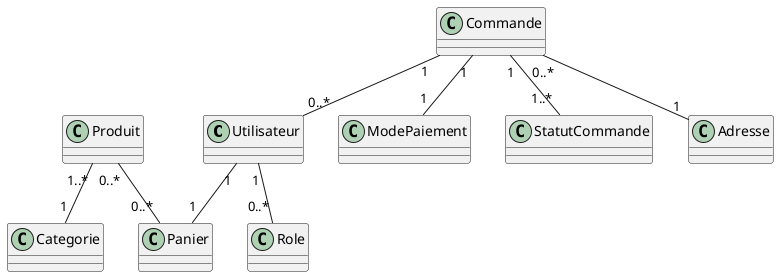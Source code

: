 @startuml
class "Utilisateur" {
}
class "Produit" {
}
class "Categorie" {
}
class "ModePaiement" {
}
class "Commande" {
}
class "StatutCommande" {
}
class "Panier" {
}
class "Adresse" {
}
class "Role" {
}

Commande "1" -- "0..*" Utilisateur
Commande "1" -- "1..*" StatutCommande
Commande "1" -- "1" ModePaiement
Commande "0..*" -- "1" Adresse

Utilisateur "1" -- "1" Panier
Utilisateur "1" -- "0..*" Role

Produit "1..*" -- "1" Categorie
Produit "0..*" -- "0..*" Panier

@enduml
